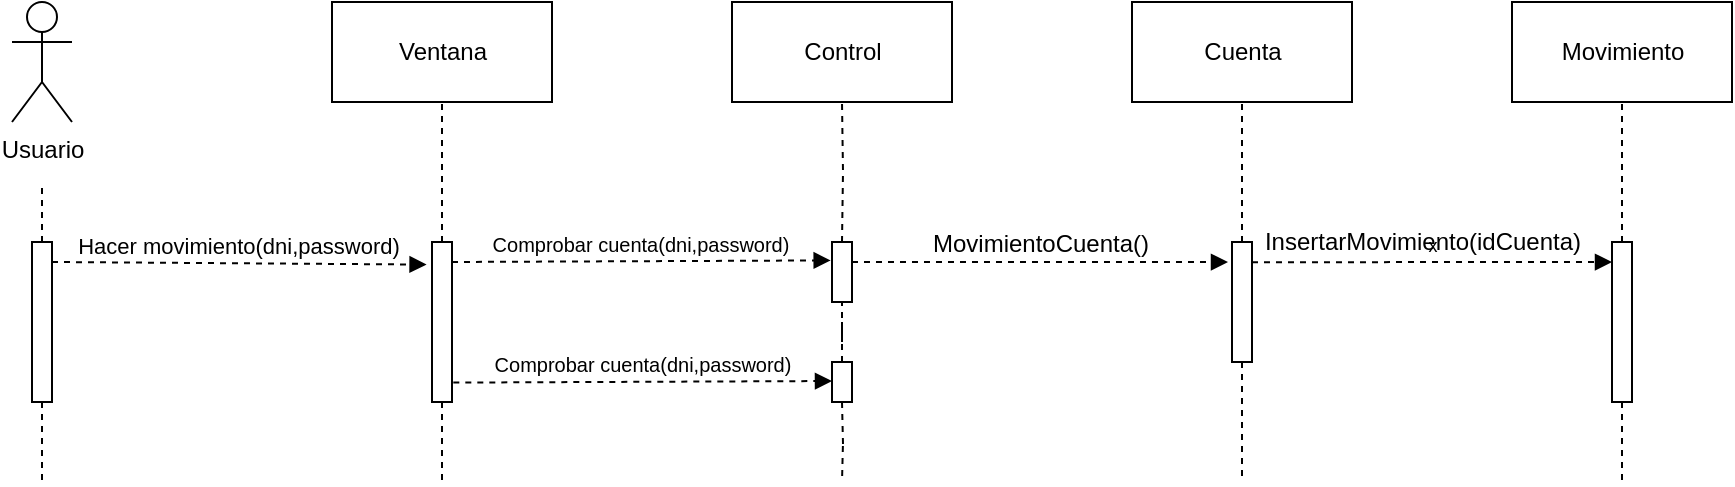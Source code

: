 <mxfile version="19.0.2" type="device"><diagram id="OlIqDr2h3BYsYR9U59I1" name="Página-1"><mxGraphModel dx="722" dy="865" grid="1" gridSize="10" guides="1" tooltips="1" connect="1" arrows="1" fold="1" page="1" pageScale="1" pageWidth="827" pageHeight="1169" math="0" shadow="0"><root><mxCell id="0"/><mxCell id="1" parent="0"/><mxCell id="h8rT_uW-x1awZvRyE78_-1" value="Usuario" style="shape=umlActor;verticalLabelPosition=bottom;verticalAlign=top;html=1;" parent="1" vertex="1"><mxGeometry x="90" y="320" width="30" height="60" as="geometry"/></mxCell><mxCell id="h8rT_uW-x1awZvRyE78_-2" value="Ventana" style="html=1;" parent="1" vertex="1"><mxGeometry x="250" y="320" width="110" height="50" as="geometry"/></mxCell><mxCell id="h8rT_uW-x1awZvRyE78_-3" value="Control" style="html=1;" parent="1" vertex="1"><mxGeometry x="450" y="320" width="110" height="50" as="geometry"/></mxCell><mxCell id="h8rT_uW-x1awZvRyE78_-4" value="Cuenta" style="html=1;" parent="1" vertex="1"><mxGeometry x="650" y="320" width="110" height="50" as="geometry"/></mxCell><mxCell id="h8rT_uW-x1awZvRyE78_-5" style="edgeStyle=orthogonalEdgeStyle;rounded=0;orthogonalLoop=1;jettySize=auto;html=1;endArrow=none;endFill=0;dashed=1;" parent="1" source="h8rT_uW-x1awZvRyE78_-7" edge="1"><mxGeometry relative="1" as="geometry"><mxPoint x="105" y="410" as="targetPoint"/></mxGeometry></mxCell><mxCell id="h8rT_uW-x1awZvRyE78_-6" style="edgeStyle=orthogonalEdgeStyle;rounded=0;orthogonalLoop=1;jettySize=auto;html=1;dashed=1;endArrow=none;endFill=0;" parent="1" source="h8rT_uW-x1awZvRyE78_-7" edge="1"><mxGeometry relative="1" as="geometry"><mxPoint x="105" y="560" as="targetPoint"/></mxGeometry></mxCell><mxCell id="h8rT_uW-x1awZvRyE78_-7" value="" style="html=1;points=[];perimeter=orthogonalPerimeter;" parent="1" vertex="1"><mxGeometry x="100" y="440" width="10" height="80" as="geometry"/></mxCell><mxCell id="h8rT_uW-x1awZvRyE78_-8" style="edgeStyle=orthogonalEdgeStyle;rounded=0;orthogonalLoop=1;jettySize=auto;html=1;entryX=0.5;entryY=1;entryDx=0;entryDy=0;dashed=1;endArrow=none;endFill=0;" parent="1" source="h8rT_uW-x1awZvRyE78_-10" target="h8rT_uW-x1awZvRyE78_-2" edge="1"><mxGeometry relative="1" as="geometry"/></mxCell><mxCell id="h8rT_uW-x1awZvRyE78_-9" style="edgeStyle=orthogonalEdgeStyle;rounded=0;orthogonalLoop=1;jettySize=auto;html=1;dashed=1;fontSize=9;endArrow=none;endFill=0;" parent="1" source="h8rT_uW-x1awZvRyE78_-10" edge="1"><mxGeometry relative="1" as="geometry"><mxPoint x="305" y="560" as="targetPoint"/></mxGeometry></mxCell><mxCell id="h8rT_uW-x1awZvRyE78_-10" value="" style="html=1;points=[];perimeter=orthogonalPerimeter;" parent="1" vertex="1"><mxGeometry x="300" y="440" width="10" height="80" as="geometry"/></mxCell><mxCell id="h8rT_uW-x1awZvRyE78_-11" style="edgeStyle=orthogonalEdgeStyle;rounded=0;orthogonalLoop=1;jettySize=auto;html=1;dashed=1;endArrow=none;endFill=0;" parent="1" target="h8rT_uW-x1awZvRyE78_-3" edge="1"><mxGeometry relative="1" as="geometry"><mxPoint x="505" y="440" as="sourcePoint"/></mxGeometry></mxCell><mxCell id="h8rT_uW-x1awZvRyE78_-12" style="edgeStyle=orthogonalEdgeStyle;rounded=0;orthogonalLoop=1;jettySize=auto;html=1;dashed=1;fontSize=9;endArrow=none;endFill=0;" parent="1" edge="1"><mxGeometry relative="1" as="geometry"><mxPoint x="505" y="560" as="targetPoint"/><mxPoint x="505" y="520" as="sourcePoint"/></mxGeometry></mxCell><mxCell id="h8rT_uW-x1awZvRyE78_-14" style="edgeStyle=orthogonalEdgeStyle;rounded=0;orthogonalLoop=1;jettySize=auto;html=1;dashed=1;endArrow=none;endFill=0;" parent="1" source="h8rT_uW-x1awZvRyE78_-16" target="h8rT_uW-x1awZvRyE78_-4" edge="1"><mxGeometry relative="1" as="geometry"/></mxCell><mxCell id="h8rT_uW-x1awZvRyE78_-15" style="edgeStyle=orthogonalEdgeStyle;rounded=0;orthogonalLoop=1;jettySize=auto;html=1;dashed=1;fontSize=9;endArrow=none;endFill=0;" parent="1" source="h8rT_uW-x1awZvRyE78_-16" edge="1"><mxGeometry relative="1" as="geometry"><mxPoint x="705" y="560" as="targetPoint"/></mxGeometry></mxCell><mxCell id="h8rT_uW-x1awZvRyE78_-16" value="" style="html=1;points=[];perimeter=orthogonalPerimeter;" parent="1" vertex="1"><mxGeometry x="700" y="440" width="10" height="60" as="geometry"/></mxCell><mxCell id="h8rT_uW-x1awZvRyE78_-17" value="Hacer movimiento(dni,password)" style="html=1;verticalAlign=bottom;endArrow=block;rounded=0;dashed=1;entryX=-0.272;entryY=0.141;entryDx=0;entryDy=0;entryPerimeter=0;" parent="1" target="h8rT_uW-x1awZvRyE78_-10" edge="1"><mxGeometry width="80" relative="1" as="geometry"><mxPoint x="110" y="450" as="sourcePoint"/><mxPoint x="190" y="450" as="targetPoint"/></mxGeometry></mxCell><mxCell id="h8rT_uW-x1awZvRyE78_-18" value="&lt;font size=&quot;1&quot;&gt;Comprobar cuenta(dni,password)&lt;/font&gt;" style="html=1;verticalAlign=bottom;endArrow=block;rounded=0;dashed=1;entryX=-0.066;entryY=0.115;entryDx=0;entryDy=0;entryPerimeter=0;" parent="1" edge="1"><mxGeometry width="80" relative="1" as="geometry"><mxPoint x="310" y="450" as="sourcePoint"/><mxPoint x="499.34" y="449.2" as="targetPoint"/></mxGeometry></mxCell><mxCell id="h8rT_uW-x1awZvRyE78_-19" value="&lt;font style=&quot;font-size: 12px;&quot;&gt;MovimientoCuenta()&lt;/font&gt;" style="html=1;verticalAlign=bottom;endArrow=block;rounded=0;dashed=1;fontSize=9;entryX=-0.2;entryY=0.167;entryDx=0;entryDy=0;entryPerimeter=0;" parent="1" target="h8rT_uW-x1awZvRyE78_-16" edge="1"><mxGeometry width="80" relative="1" as="geometry"><mxPoint x="510" y="450" as="sourcePoint"/><mxPoint x="590" y="450" as="targetPoint"/></mxGeometry></mxCell><mxCell id="h8rT_uW-x1awZvRyE78_-23" value="Movimiento" style="html=1;" parent="1" vertex="1"><mxGeometry x="840" y="320" width="110" height="50" as="geometry"/></mxCell><mxCell id="h8rT_uW-x1awZvRyE78_-24" style="edgeStyle=orthogonalEdgeStyle;rounded=0;orthogonalLoop=1;jettySize=auto;html=1;dashed=1;endArrow=none;endFill=0;" parent="1" source="h8rT_uW-x1awZvRyE78_-26" target="h8rT_uW-x1awZvRyE78_-23" edge="1"><mxGeometry relative="1" as="geometry"/></mxCell><mxCell id="h8rT_uW-x1awZvRyE78_-25" style="edgeStyle=orthogonalEdgeStyle;rounded=0;orthogonalLoop=1;jettySize=auto;html=1;dashed=1;endArrow=none;endFill=0;" parent="1" source="h8rT_uW-x1awZvRyE78_-26" edge="1"><mxGeometry relative="1" as="geometry"><mxPoint x="895" y="560" as="targetPoint"/></mxGeometry></mxCell><mxCell id="h8rT_uW-x1awZvRyE78_-26" value="" style="html=1;points=[];perimeter=orthogonalPerimeter;" parent="1" vertex="1"><mxGeometry x="890" y="440" width="10" height="80" as="geometry"/></mxCell><mxCell id="h8rT_uW-x1awZvRyE78_-27" value="x" style="html=1;verticalAlign=bottom;endArrow=block;rounded=0;dashed=1;fontSize=9;" parent="1" edge="1"><mxGeometry width="80" relative="1" as="geometry"><mxPoint x="710" y="450.1" as="sourcePoint"/><mxPoint x="890" y="450" as="targetPoint"/></mxGeometry></mxCell><mxCell id="h8rT_uW-x1awZvRyE78_-28" value="" style="html=1;points=[];perimeter=orthogonalPerimeter;" parent="1" vertex="1"><mxGeometry x="500" y="440" width="10" height="30" as="geometry"/></mxCell><mxCell id="h8rT_uW-x1awZvRyE78_-30" style="edgeStyle=orthogonalEdgeStyle;rounded=0;orthogonalLoop=1;jettySize=auto;html=1;endArrow=none;endFill=0;dashed=1;" parent="1" source="h8rT_uW-x1awZvRyE78_-29" target="h8rT_uW-x1awZvRyE78_-28" edge="1"><mxGeometry relative="1" as="geometry"/></mxCell><mxCell id="h8rT_uW-x1awZvRyE78_-29" value="" style="html=1;points=[];perimeter=orthogonalPerimeter;" parent="1" vertex="1"><mxGeometry x="500" y="500" width="10" height="20" as="geometry"/></mxCell><mxCell id="h8rT_uW-x1awZvRyE78_-31" value="InsertarMovimiento(idCuenta)" style="text;html=1;align=center;verticalAlign=middle;resizable=0;points=[];autosize=1;strokeColor=none;fillColor=none;" parent="1" vertex="1"><mxGeometry x="710" y="430" width="170" height="20" as="geometry"/></mxCell><mxCell id="EJNQ9O2jtVDCm5LQsJsi-1" value="&lt;font size=&quot;1&quot;&gt;Comprobar cuenta(dni,password)&lt;/font&gt;" style="html=1;verticalAlign=bottom;endArrow=block;rounded=0;dashed=1;entryX=-0.066;entryY=0.115;entryDx=0;entryDy=0;entryPerimeter=0;" parent="1" edge="1"><mxGeometry width="80" relative="1" as="geometry"><mxPoint x="310.66" y="510.3" as="sourcePoint"/><mxPoint x="500.0" y="509.5" as="targetPoint"/></mxGeometry></mxCell></root></mxGraphModel></diagram></mxfile>